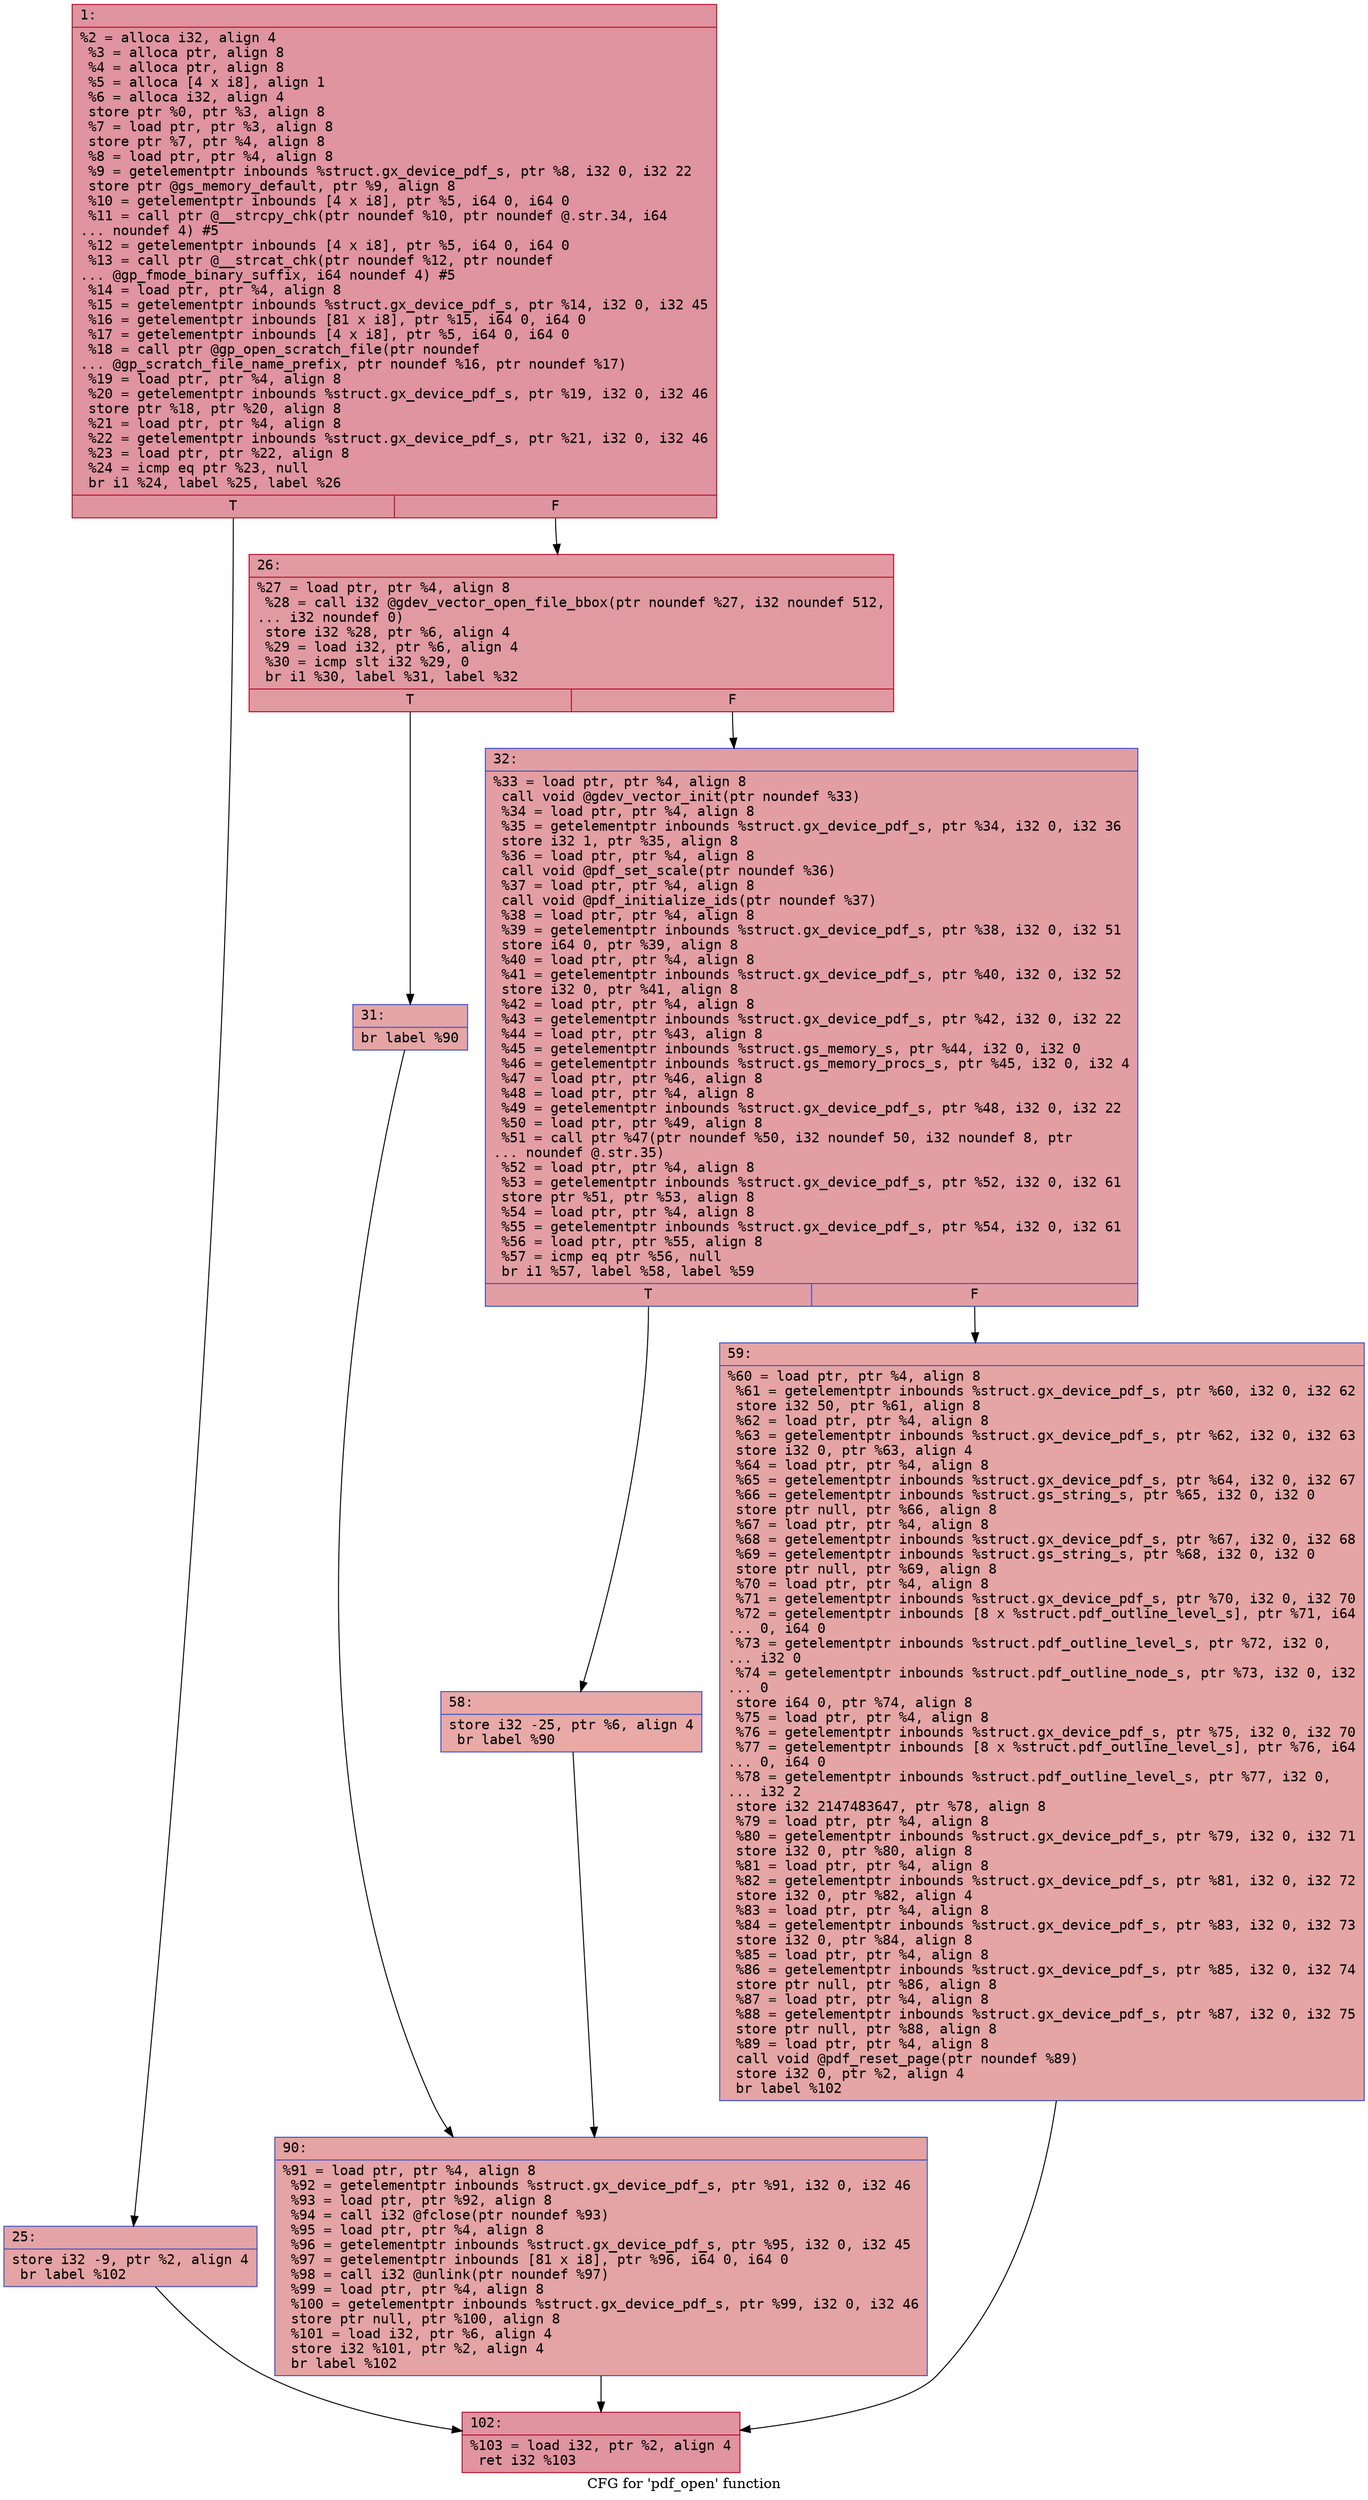 digraph "CFG for 'pdf_open' function" {
	label="CFG for 'pdf_open' function";

	Node0x6000020ae530 [shape=record,color="#b70d28ff", style=filled, fillcolor="#b70d2870" fontname="Courier",label="{1:\l|  %2 = alloca i32, align 4\l  %3 = alloca ptr, align 8\l  %4 = alloca ptr, align 8\l  %5 = alloca [4 x i8], align 1\l  %6 = alloca i32, align 4\l  store ptr %0, ptr %3, align 8\l  %7 = load ptr, ptr %3, align 8\l  store ptr %7, ptr %4, align 8\l  %8 = load ptr, ptr %4, align 8\l  %9 = getelementptr inbounds %struct.gx_device_pdf_s, ptr %8, i32 0, i32 22\l  store ptr @gs_memory_default, ptr %9, align 8\l  %10 = getelementptr inbounds [4 x i8], ptr %5, i64 0, i64 0\l  %11 = call ptr @__strcpy_chk(ptr noundef %10, ptr noundef @.str.34, i64\l... noundef 4) #5\l  %12 = getelementptr inbounds [4 x i8], ptr %5, i64 0, i64 0\l  %13 = call ptr @__strcat_chk(ptr noundef %12, ptr noundef\l... @gp_fmode_binary_suffix, i64 noundef 4) #5\l  %14 = load ptr, ptr %4, align 8\l  %15 = getelementptr inbounds %struct.gx_device_pdf_s, ptr %14, i32 0, i32 45\l  %16 = getelementptr inbounds [81 x i8], ptr %15, i64 0, i64 0\l  %17 = getelementptr inbounds [4 x i8], ptr %5, i64 0, i64 0\l  %18 = call ptr @gp_open_scratch_file(ptr noundef\l... @gp_scratch_file_name_prefix, ptr noundef %16, ptr noundef %17)\l  %19 = load ptr, ptr %4, align 8\l  %20 = getelementptr inbounds %struct.gx_device_pdf_s, ptr %19, i32 0, i32 46\l  store ptr %18, ptr %20, align 8\l  %21 = load ptr, ptr %4, align 8\l  %22 = getelementptr inbounds %struct.gx_device_pdf_s, ptr %21, i32 0, i32 46\l  %23 = load ptr, ptr %22, align 8\l  %24 = icmp eq ptr %23, null\l  br i1 %24, label %25, label %26\l|{<s0>T|<s1>F}}"];
	Node0x6000020ae530:s0 -> Node0x6000020ae580[tooltip="1 -> 25\nProbability 37.50%" ];
	Node0x6000020ae530:s1 -> Node0x6000020ae5d0[tooltip="1 -> 26\nProbability 62.50%" ];
	Node0x6000020ae580 [shape=record,color="#3d50c3ff", style=filled, fillcolor="#c32e3170" fontname="Courier",label="{25:\l|  store i32 -9, ptr %2, align 4\l  br label %102\l}"];
	Node0x6000020ae580 -> Node0x6000020ae7b0[tooltip="25 -> 102\nProbability 100.00%" ];
	Node0x6000020ae5d0 [shape=record,color="#b70d28ff", style=filled, fillcolor="#bb1b2c70" fontname="Courier",label="{26:\l|  %27 = load ptr, ptr %4, align 8\l  %28 = call i32 @gdev_vector_open_file_bbox(ptr noundef %27, i32 noundef 512,\l... i32 noundef 0)\l  store i32 %28, ptr %6, align 4\l  %29 = load i32, ptr %6, align 4\l  %30 = icmp slt i32 %29, 0\l  br i1 %30, label %31, label %32\l|{<s0>T|<s1>F}}"];
	Node0x6000020ae5d0:s0 -> Node0x6000020ae620[tooltip="26 -> 31\nProbability 37.50%" ];
	Node0x6000020ae5d0:s1 -> Node0x6000020ae670[tooltip="26 -> 32\nProbability 62.50%" ];
	Node0x6000020ae620 [shape=record,color="#3d50c3ff", style=filled, fillcolor="#c5333470" fontname="Courier",label="{31:\l|  br label %90\l}"];
	Node0x6000020ae620 -> Node0x6000020ae760[tooltip="31 -> 90\nProbability 100.00%" ];
	Node0x6000020ae670 [shape=record,color="#3d50c3ff", style=filled, fillcolor="#be242e70" fontname="Courier",label="{32:\l|  %33 = load ptr, ptr %4, align 8\l  call void @gdev_vector_init(ptr noundef %33)\l  %34 = load ptr, ptr %4, align 8\l  %35 = getelementptr inbounds %struct.gx_device_pdf_s, ptr %34, i32 0, i32 36\l  store i32 1, ptr %35, align 8\l  %36 = load ptr, ptr %4, align 8\l  call void @pdf_set_scale(ptr noundef %36)\l  %37 = load ptr, ptr %4, align 8\l  call void @pdf_initialize_ids(ptr noundef %37)\l  %38 = load ptr, ptr %4, align 8\l  %39 = getelementptr inbounds %struct.gx_device_pdf_s, ptr %38, i32 0, i32 51\l  store i64 0, ptr %39, align 8\l  %40 = load ptr, ptr %4, align 8\l  %41 = getelementptr inbounds %struct.gx_device_pdf_s, ptr %40, i32 0, i32 52\l  store i32 0, ptr %41, align 8\l  %42 = load ptr, ptr %4, align 8\l  %43 = getelementptr inbounds %struct.gx_device_pdf_s, ptr %42, i32 0, i32 22\l  %44 = load ptr, ptr %43, align 8\l  %45 = getelementptr inbounds %struct.gs_memory_s, ptr %44, i32 0, i32 0\l  %46 = getelementptr inbounds %struct.gs_memory_procs_s, ptr %45, i32 0, i32 4\l  %47 = load ptr, ptr %46, align 8\l  %48 = load ptr, ptr %4, align 8\l  %49 = getelementptr inbounds %struct.gx_device_pdf_s, ptr %48, i32 0, i32 22\l  %50 = load ptr, ptr %49, align 8\l  %51 = call ptr %47(ptr noundef %50, i32 noundef 50, i32 noundef 8, ptr\l... noundef @.str.35)\l  %52 = load ptr, ptr %4, align 8\l  %53 = getelementptr inbounds %struct.gx_device_pdf_s, ptr %52, i32 0, i32 61\l  store ptr %51, ptr %53, align 8\l  %54 = load ptr, ptr %4, align 8\l  %55 = getelementptr inbounds %struct.gx_device_pdf_s, ptr %54, i32 0, i32 61\l  %56 = load ptr, ptr %55, align 8\l  %57 = icmp eq ptr %56, null\l  br i1 %57, label %58, label %59\l|{<s0>T|<s1>F}}"];
	Node0x6000020ae670:s0 -> Node0x6000020ae6c0[tooltip="32 -> 58\nProbability 37.50%" ];
	Node0x6000020ae670:s1 -> Node0x6000020ae710[tooltip="32 -> 59\nProbability 62.50%" ];
	Node0x6000020ae6c0 [shape=record,color="#3d50c3ff", style=filled, fillcolor="#ca3b3770" fontname="Courier",label="{58:\l|  store i32 -25, ptr %6, align 4\l  br label %90\l}"];
	Node0x6000020ae6c0 -> Node0x6000020ae760[tooltip="58 -> 90\nProbability 100.00%" ];
	Node0x6000020ae710 [shape=record,color="#3d50c3ff", style=filled, fillcolor="#c5333470" fontname="Courier",label="{59:\l|  %60 = load ptr, ptr %4, align 8\l  %61 = getelementptr inbounds %struct.gx_device_pdf_s, ptr %60, i32 0, i32 62\l  store i32 50, ptr %61, align 8\l  %62 = load ptr, ptr %4, align 8\l  %63 = getelementptr inbounds %struct.gx_device_pdf_s, ptr %62, i32 0, i32 63\l  store i32 0, ptr %63, align 4\l  %64 = load ptr, ptr %4, align 8\l  %65 = getelementptr inbounds %struct.gx_device_pdf_s, ptr %64, i32 0, i32 67\l  %66 = getelementptr inbounds %struct.gs_string_s, ptr %65, i32 0, i32 0\l  store ptr null, ptr %66, align 8\l  %67 = load ptr, ptr %4, align 8\l  %68 = getelementptr inbounds %struct.gx_device_pdf_s, ptr %67, i32 0, i32 68\l  %69 = getelementptr inbounds %struct.gs_string_s, ptr %68, i32 0, i32 0\l  store ptr null, ptr %69, align 8\l  %70 = load ptr, ptr %4, align 8\l  %71 = getelementptr inbounds %struct.gx_device_pdf_s, ptr %70, i32 0, i32 70\l  %72 = getelementptr inbounds [8 x %struct.pdf_outline_level_s], ptr %71, i64\l... 0, i64 0\l  %73 = getelementptr inbounds %struct.pdf_outline_level_s, ptr %72, i32 0,\l... i32 0\l  %74 = getelementptr inbounds %struct.pdf_outline_node_s, ptr %73, i32 0, i32\l... 0\l  store i64 0, ptr %74, align 8\l  %75 = load ptr, ptr %4, align 8\l  %76 = getelementptr inbounds %struct.gx_device_pdf_s, ptr %75, i32 0, i32 70\l  %77 = getelementptr inbounds [8 x %struct.pdf_outline_level_s], ptr %76, i64\l... 0, i64 0\l  %78 = getelementptr inbounds %struct.pdf_outline_level_s, ptr %77, i32 0,\l... i32 2\l  store i32 2147483647, ptr %78, align 8\l  %79 = load ptr, ptr %4, align 8\l  %80 = getelementptr inbounds %struct.gx_device_pdf_s, ptr %79, i32 0, i32 71\l  store i32 0, ptr %80, align 8\l  %81 = load ptr, ptr %4, align 8\l  %82 = getelementptr inbounds %struct.gx_device_pdf_s, ptr %81, i32 0, i32 72\l  store i32 0, ptr %82, align 4\l  %83 = load ptr, ptr %4, align 8\l  %84 = getelementptr inbounds %struct.gx_device_pdf_s, ptr %83, i32 0, i32 73\l  store i32 0, ptr %84, align 8\l  %85 = load ptr, ptr %4, align 8\l  %86 = getelementptr inbounds %struct.gx_device_pdf_s, ptr %85, i32 0, i32 74\l  store ptr null, ptr %86, align 8\l  %87 = load ptr, ptr %4, align 8\l  %88 = getelementptr inbounds %struct.gx_device_pdf_s, ptr %87, i32 0, i32 75\l  store ptr null, ptr %88, align 8\l  %89 = load ptr, ptr %4, align 8\l  call void @pdf_reset_page(ptr noundef %89)\l  store i32 0, ptr %2, align 4\l  br label %102\l}"];
	Node0x6000020ae710 -> Node0x6000020ae7b0[tooltip="59 -> 102\nProbability 100.00%" ];
	Node0x6000020ae760 [shape=record,color="#3d50c3ff", style=filled, fillcolor="#c32e3170" fontname="Courier",label="{90:\l|  %91 = load ptr, ptr %4, align 8\l  %92 = getelementptr inbounds %struct.gx_device_pdf_s, ptr %91, i32 0, i32 46\l  %93 = load ptr, ptr %92, align 8\l  %94 = call i32 @fclose(ptr noundef %93)\l  %95 = load ptr, ptr %4, align 8\l  %96 = getelementptr inbounds %struct.gx_device_pdf_s, ptr %95, i32 0, i32 45\l  %97 = getelementptr inbounds [81 x i8], ptr %96, i64 0, i64 0\l  %98 = call i32 @unlink(ptr noundef %97)\l  %99 = load ptr, ptr %4, align 8\l  %100 = getelementptr inbounds %struct.gx_device_pdf_s, ptr %99, i32 0, i32 46\l  store ptr null, ptr %100, align 8\l  %101 = load i32, ptr %6, align 4\l  store i32 %101, ptr %2, align 4\l  br label %102\l}"];
	Node0x6000020ae760 -> Node0x6000020ae7b0[tooltip="90 -> 102\nProbability 100.00%" ];
	Node0x6000020ae7b0 [shape=record,color="#b70d28ff", style=filled, fillcolor="#b70d2870" fontname="Courier",label="{102:\l|  %103 = load i32, ptr %2, align 4\l  ret i32 %103\l}"];
}
